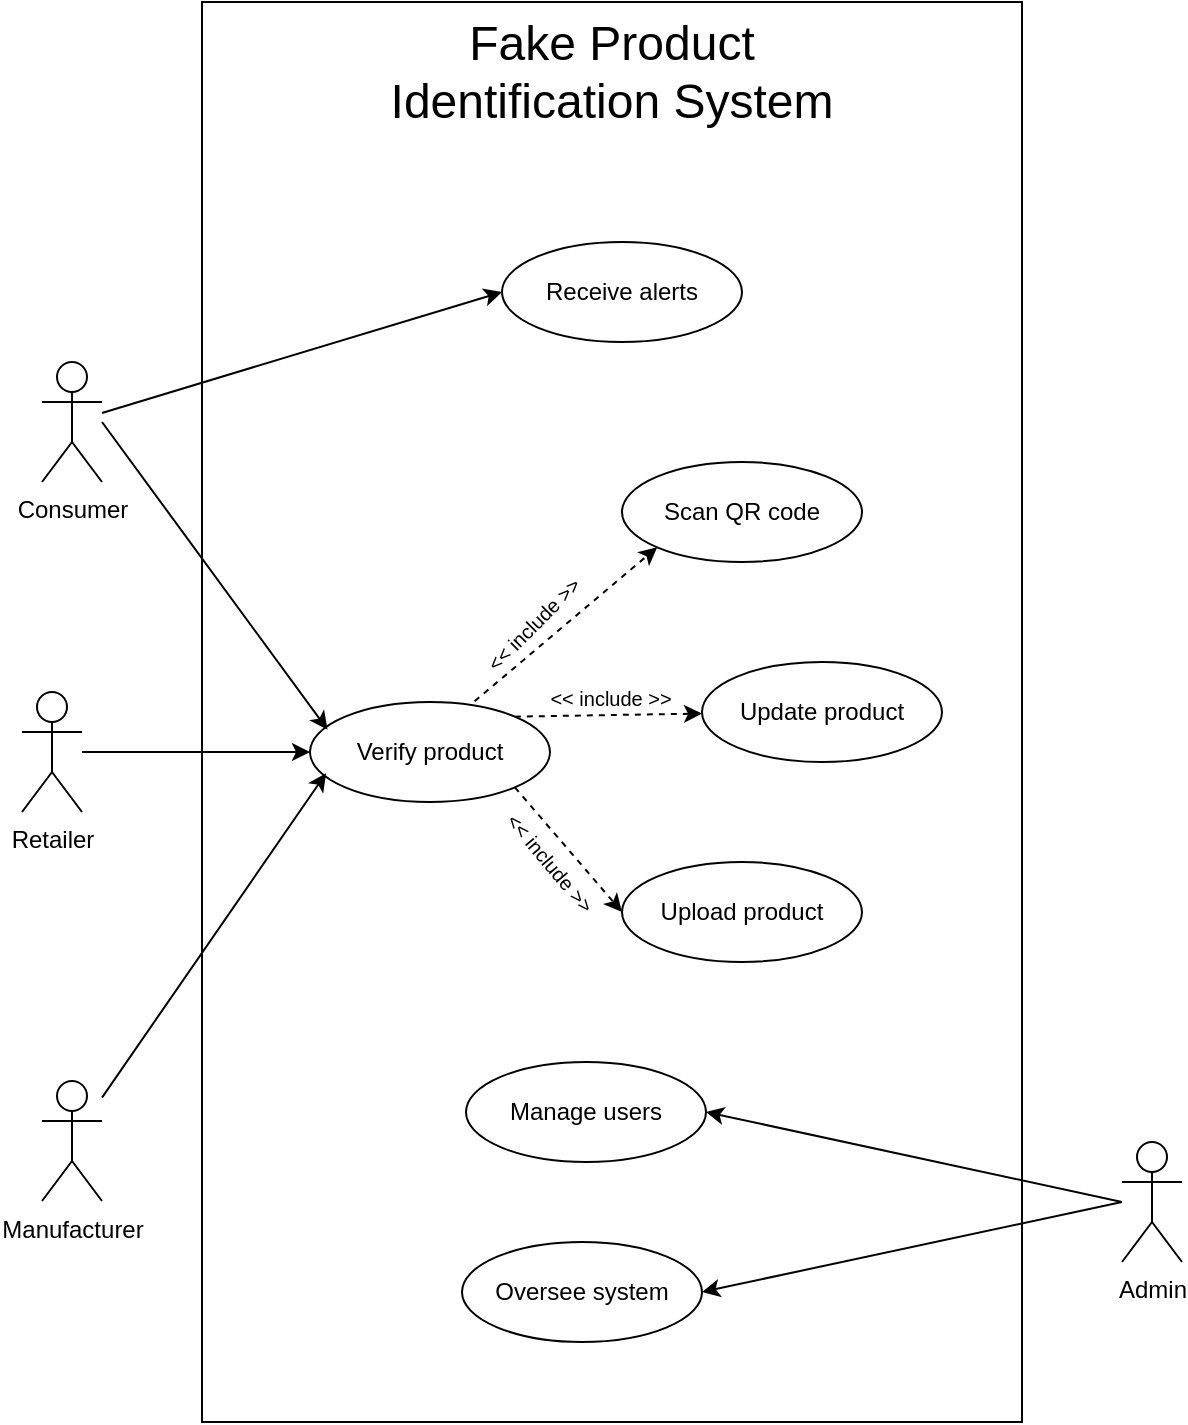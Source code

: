 <mxfile version="26.1.2">
  <diagram name="Page-1" id="lAYfJ6FtZpQ7fdpQT9nR">
    <mxGraphModel dx="928" dy="494" grid="1" gridSize="10" guides="1" tooltips="1" connect="1" arrows="1" fold="1" page="1" pageScale="1" pageWidth="827" pageHeight="1169" math="0" shadow="0">
      <root>
        <mxCell id="0" />
        <mxCell id="1" parent="0" />
        <mxCell id="ZLyRoxE7xoCqURJKjHI5-3" value="" style="rounded=0;whiteSpace=wrap;html=1;" vertex="1" parent="1">
          <mxGeometry x="180" y="40" width="410" height="710" as="geometry" />
        </mxCell>
        <mxCell id="ZLyRoxE7xoCqURJKjHI5-4" value="Consumer" style="shape=umlActor;verticalLabelPosition=bottom;verticalAlign=top;html=1;outlineConnect=0;" vertex="1" parent="1">
          <mxGeometry x="100" y="220" width="30" height="60" as="geometry" />
        </mxCell>
        <mxCell id="ZLyRoxE7xoCqURJKjHI5-5" value="Retailer" style="shape=umlActor;verticalLabelPosition=bottom;verticalAlign=top;html=1;outlineConnect=0;" vertex="1" parent="1">
          <mxGeometry x="90" y="385" width="30" height="60" as="geometry" />
        </mxCell>
        <mxCell id="ZLyRoxE7xoCqURJKjHI5-6" value="Manufacturer" style="shape=umlActor;verticalLabelPosition=bottom;verticalAlign=top;html=1;outlineConnect=0;" vertex="1" parent="1">
          <mxGeometry x="100" y="579.5" width="30" height="60" as="geometry" />
        </mxCell>
        <mxCell id="ZLyRoxE7xoCqURJKjHI5-7" value="Receive alerts" style="ellipse;whiteSpace=wrap;html=1;" vertex="1" parent="1">
          <mxGeometry x="330" y="160" width="120" height="50" as="geometry" />
        </mxCell>
        <mxCell id="ZLyRoxE7xoCqURJKjHI5-8" value="Scan QR code" style="ellipse;whiteSpace=wrap;html=1;" vertex="1" parent="1">
          <mxGeometry x="390" y="270" width="120" height="50" as="geometry" />
        </mxCell>
        <mxCell id="ZLyRoxE7xoCqURJKjHI5-9" value="Verify product" style="ellipse;whiteSpace=wrap;html=1;" vertex="1" parent="1">
          <mxGeometry x="234" y="390" width="120" height="50" as="geometry" />
        </mxCell>
        <mxCell id="ZLyRoxE7xoCqURJKjHI5-10" value="Update product" style="ellipse;whiteSpace=wrap;html=1;" vertex="1" parent="1">
          <mxGeometry x="430" y="370" width="120" height="50" as="geometry" />
        </mxCell>
        <mxCell id="ZLyRoxE7xoCqURJKjHI5-11" value="Upload product" style="ellipse;whiteSpace=wrap;html=1;" vertex="1" parent="1">
          <mxGeometry x="390" y="470" width="120" height="50" as="geometry" />
        </mxCell>
        <mxCell id="ZLyRoxE7xoCqURJKjHI5-16" value="" style="endArrow=classic;html=1;rounded=0;entryX=0;entryY=0.5;entryDx=0;entryDy=0;" edge="1" parent="1" source="ZLyRoxE7xoCqURJKjHI5-4" target="ZLyRoxE7xoCqURJKjHI5-7">
          <mxGeometry width="50" height="50" relative="1" as="geometry">
            <mxPoint x="190" y="240" as="sourcePoint" />
            <mxPoint x="240" y="190" as="targetPoint" />
          </mxGeometry>
        </mxCell>
        <mxCell id="ZLyRoxE7xoCqURJKjHI5-18" value="" style="endArrow=classic;html=1;rounded=0;entryX=0.073;entryY=0.277;entryDx=0;entryDy=0;entryPerimeter=0;" edge="1" parent="1" target="ZLyRoxE7xoCqURJKjHI5-9">
          <mxGeometry width="50" height="50" relative="1" as="geometry">
            <mxPoint x="130" y="250" as="sourcePoint" />
            <mxPoint x="364" y="255" as="targetPoint" />
          </mxGeometry>
        </mxCell>
        <mxCell id="ZLyRoxE7xoCqURJKjHI5-19" value="" style="endArrow=classic;html=1;rounded=0;entryX=0;entryY=0.5;entryDx=0;entryDy=0;" edge="1" parent="1" source="ZLyRoxE7xoCqURJKjHI5-5" target="ZLyRoxE7xoCqURJKjHI5-9">
          <mxGeometry width="50" height="50" relative="1" as="geometry">
            <mxPoint x="190" y="430" as="sourcePoint" />
            <mxPoint x="354" y="432.5" as="targetPoint" />
          </mxGeometry>
        </mxCell>
        <mxCell id="ZLyRoxE7xoCqURJKjHI5-23" value="" style="endArrow=classic;html=1;rounded=0;entryX=0.067;entryY=0.713;entryDx=0;entryDy=0;entryPerimeter=0;" edge="1" parent="1" source="ZLyRoxE7xoCqURJKjHI5-6" target="ZLyRoxE7xoCqURJKjHI5-9">
          <mxGeometry width="50" height="50" relative="1" as="geometry">
            <mxPoint x="640" y="420" as="sourcePoint" />
            <mxPoint x="360" y="350" as="targetPoint" />
          </mxGeometry>
        </mxCell>
        <mxCell id="ZLyRoxE7xoCqURJKjHI5-25" value="Manage users" style="ellipse;whiteSpace=wrap;html=1;" vertex="1" parent="1">
          <mxGeometry x="312" y="570" width="120" height="50" as="geometry" />
        </mxCell>
        <mxCell id="ZLyRoxE7xoCqURJKjHI5-26" value="Oversee system" style="ellipse;whiteSpace=wrap;html=1;" vertex="1" parent="1">
          <mxGeometry x="310" y="660" width="120" height="50" as="geometry" />
        </mxCell>
        <mxCell id="ZLyRoxE7xoCqURJKjHI5-27" value="Admin" style="shape=umlActor;verticalLabelPosition=bottom;verticalAlign=top;html=1;outlineConnect=0;" vertex="1" parent="1">
          <mxGeometry x="640" y="610" width="30" height="60" as="geometry" />
        </mxCell>
        <mxCell id="ZLyRoxE7xoCqURJKjHI5-28" value="" style="endArrow=classic;html=1;rounded=0;entryX=1;entryY=0.5;entryDx=0;entryDy=0;" edge="1" parent="1" target="ZLyRoxE7xoCqURJKjHI5-25">
          <mxGeometry width="50" height="50" relative="1" as="geometry">
            <mxPoint x="640" y="640" as="sourcePoint" />
            <mxPoint x="474" y="610" as="targetPoint" />
          </mxGeometry>
        </mxCell>
        <mxCell id="ZLyRoxE7xoCqURJKjHI5-29" value="" style="endArrow=classic;html=1;rounded=0;entryX=1;entryY=0.5;entryDx=0;entryDy=0;" edge="1" parent="1" target="ZLyRoxE7xoCqURJKjHI5-26">
          <mxGeometry width="50" height="50" relative="1" as="geometry">
            <mxPoint x="640" y="640" as="sourcePoint" />
            <mxPoint x="484" y="620" as="targetPoint" />
          </mxGeometry>
        </mxCell>
        <mxCell id="ZLyRoxE7xoCqURJKjHI5-30" value="&lt;font style=&quot;font-size: 24px;&quot;&gt;Fake Product Identification System&lt;/font&gt;" style="text;html=1;align=center;verticalAlign=middle;whiteSpace=wrap;rounded=0;" vertex="1" parent="1">
          <mxGeometry x="270" y="60" width="230" height="30" as="geometry" />
        </mxCell>
        <mxCell id="ZLyRoxE7xoCqURJKjHI5-34" value="" style="endArrow=classic;html=1;rounded=0;exitX=1;exitY=0;exitDx=0;exitDy=0;dashed=1;" edge="1" parent="1" source="ZLyRoxE7xoCqURJKjHI5-9" target="ZLyRoxE7xoCqURJKjHI5-10">
          <mxGeometry width="50" height="50" relative="1" as="geometry">
            <mxPoint x="310" y="430" as="sourcePoint" />
            <mxPoint x="360" y="380" as="targetPoint" />
          </mxGeometry>
        </mxCell>
        <mxCell id="ZLyRoxE7xoCqURJKjHI5-36" value="&lt;font style=&quot;font-size: 10px;&quot;&gt;&amp;lt;&amp;lt; include &amp;gt;&amp;gt;&lt;/font&gt;" style="edgeLabel;html=1;align=center;verticalAlign=middle;resizable=0;points=[];rotation=0;" vertex="1" connectable="0" parent="ZLyRoxE7xoCqURJKjHI5-34">
          <mxGeometry x="-0.195" relative="1" as="geometry">
            <mxPoint x="10" y="-9" as="offset" />
          </mxGeometry>
        </mxCell>
        <mxCell id="ZLyRoxE7xoCqURJKjHI5-37" value="" style="endArrow=classic;html=1;rounded=0;exitX=1;exitY=1;exitDx=0;exitDy=0;dashed=1;entryX=0;entryY=0.5;entryDx=0;entryDy=0;" edge="1" parent="1" source="ZLyRoxE7xoCqURJKjHI5-9" target="ZLyRoxE7xoCqURJKjHI5-11">
          <mxGeometry width="50" height="50" relative="1" as="geometry">
            <mxPoint x="363" y="422" as="sourcePoint" />
            <mxPoint x="445" y="392" as="targetPoint" />
          </mxGeometry>
        </mxCell>
        <mxCell id="ZLyRoxE7xoCqURJKjHI5-38" value="&lt;font style=&quot;font-size: 10px;&quot;&gt;&amp;lt;&amp;lt; include &amp;gt;&amp;gt;&lt;/font&gt;" style="edgeLabel;html=1;align=center;verticalAlign=middle;resizable=0;points=[];rotation=50;" vertex="1" connectable="0" parent="ZLyRoxE7xoCqURJKjHI5-37">
          <mxGeometry x="-0.195" relative="1" as="geometry">
            <mxPoint x="-4" y="12" as="offset" />
          </mxGeometry>
        </mxCell>
        <mxCell id="ZLyRoxE7xoCqURJKjHI5-39" value="" style="endArrow=classic;html=1;rounded=0;exitX=0.686;exitY=-0.008;exitDx=0;exitDy=0;dashed=1;entryX=0;entryY=1;entryDx=0;entryDy=0;exitPerimeter=0;" edge="1" parent="1" source="ZLyRoxE7xoCqURJKjHI5-9" target="ZLyRoxE7xoCqURJKjHI5-8">
          <mxGeometry width="50" height="50" relative="1" as="geometry">
            <mxPoint x="331" y="400" as="sourcePoint" />
            <mxPoint x="413" y="370" as="targetPoint" />
          </mxGeometry>
        </mxCell>
        <mxCell id="ZLyRoxE7xoCqURJKjHI5-40" value="&lt;font style=&quot;font-size: 10px;&quot;&gt;&amp;lt;&amp;lt; include &amp;gt;&amp;gt;&lt;/font&gt;" style="edgeLabel;html=1;align=center;verticalAlign=middle;resizable=0;points=[];rotation=-45;" vertex="1" connectable="0" parent="ZLyRoxE7xoCqURJKjHI5-39">
          <mxGeometry x="-0.195" relative="1" as="geometry">
            <mxPoint x="-8" y="-8" as="offset" />
          </mxGeometry>
        </mxCell>
      </root>
    </mxGraphModel>
  </diagram>
</mxfile>
